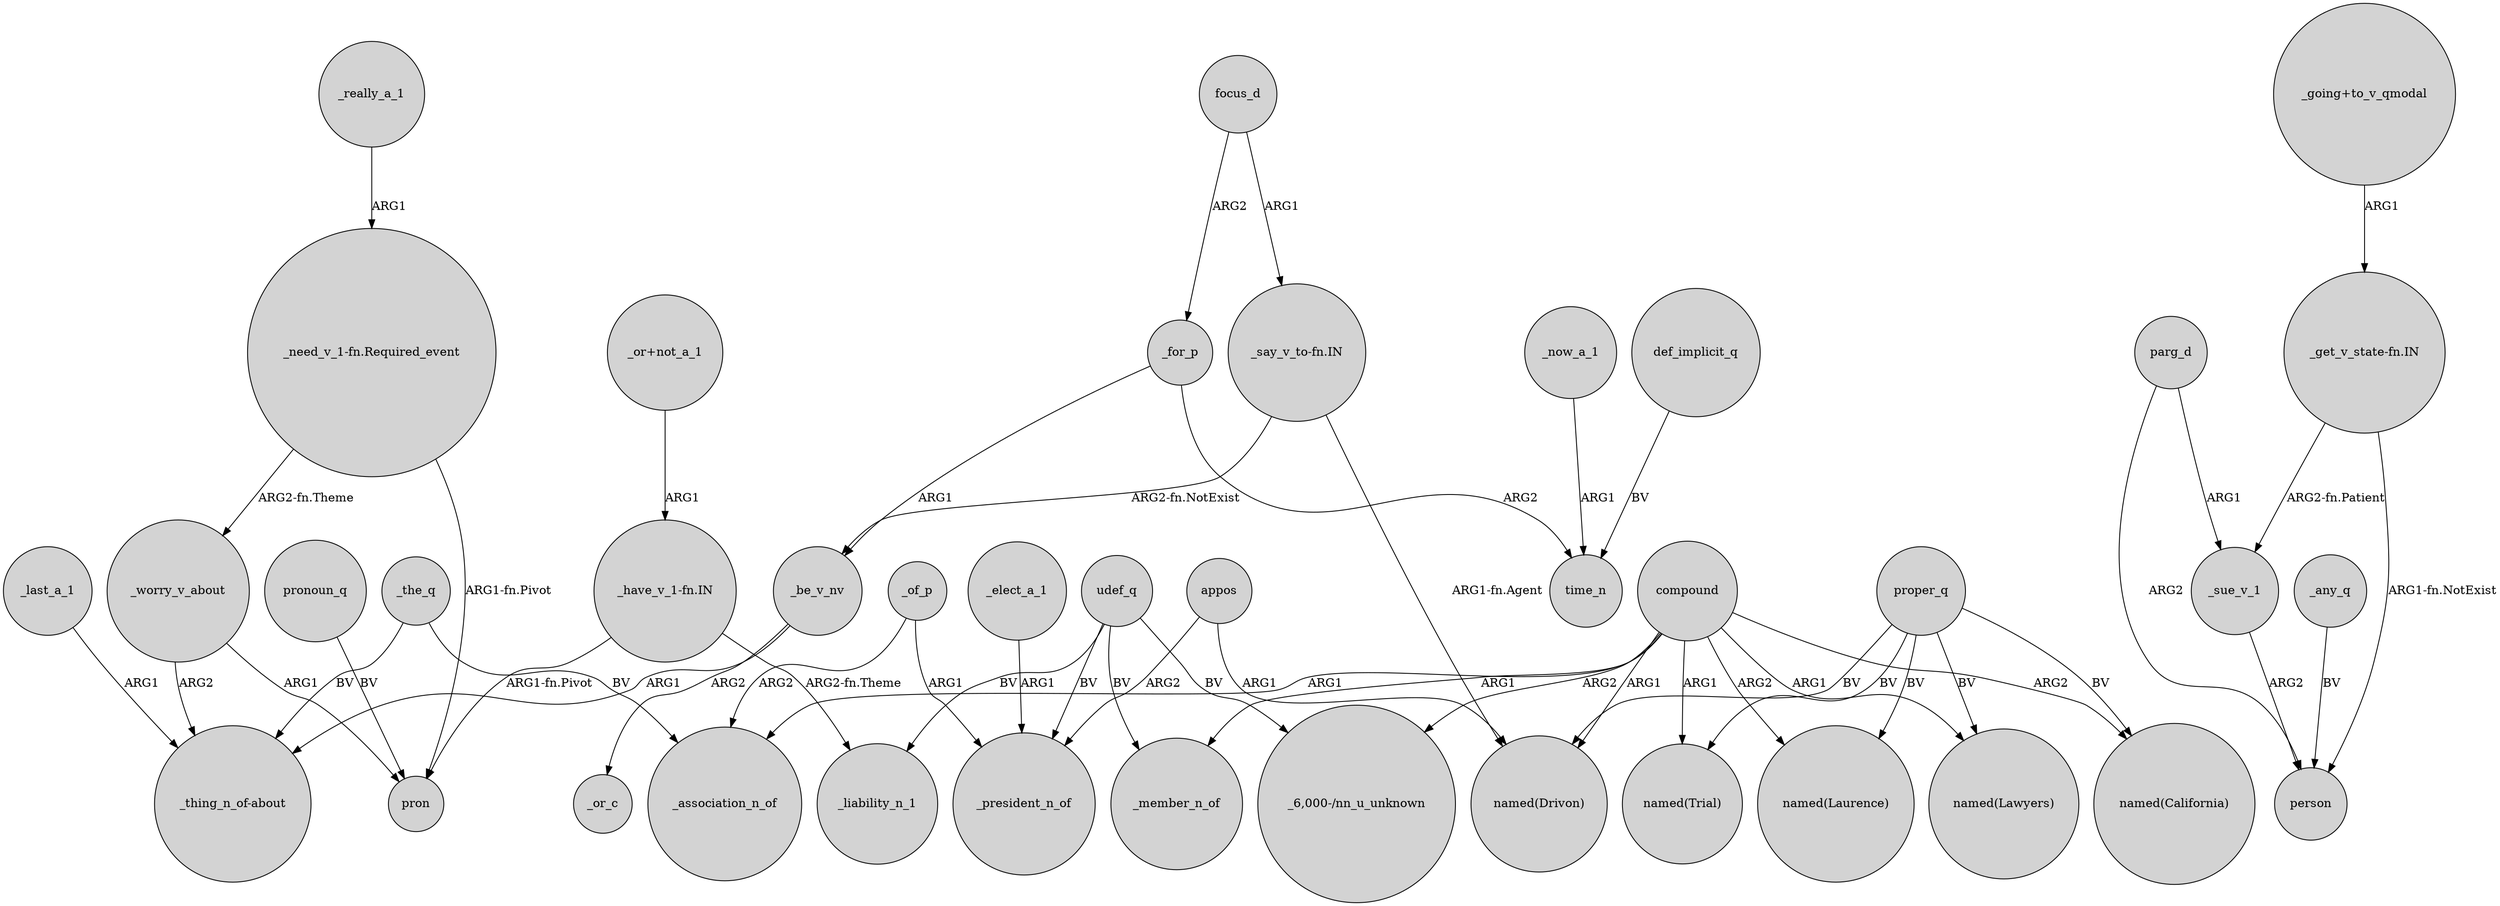 digraph {
	node [shape=circle style=filled]
	_worry_v_about -> "_thing_n_of-about" [label=ARG2]
	udef_q -> _liability_n_1 [label=BV]
	_for_p -> time_n [label=ARG2]
	_for_p -> _be_v_nv [label=ARG1]
	def_implicit_q -> time_n [label=BV]
	"_need_v_1-fn.Required_event" -> pron [label="ARG1-fn.Pivot"]
	proper_q -> "named(Laurence)" [label=BV]
	compound -> "named(Drivon)" [label=ARG1]
	udef_q -> "_6,000-/nn_u_unknown" [label=BV]
	proper_q -> "named(California)" [label=BV]
	_be_v_nv -> _or_c [label=ARG2]
	_be_v_nv -> "_thing_n_of-about" [label=ARG1]
	"_get_v_state-fn.IN" -> person [label="ARG1-fn.NotExist"]
	"_get_v_state-fn.IN" -> _sue_v_1 [label="ARG2-fn.Patient"]
	compound -> "named(Laurence)" [label=ARG2]
	_elect_a_1 -> _president_n_of [label=ARG1]
	"_have_v_1-fn.IN" -> pron [label="ARG1-fn.Pivot"]
	focus_d -> _for_p [label=ARG2]
	compound -> "named(Lawyers)" [label=ARG1]
	appos -> "named(Drivon)" [label=ARG1]
	appos -> _president_n_of [label=ARG2]
	pronoun_q -> pron [label=BV]
	parg_d -> person [label=ARG2]
	_of_p -> _president_n_of [label=ARG1]
	"_say_v_to-fn.IN" -> "named(Drivon)" [label="ARG1-fn.Agent"]
	udef_q -> _president_n_of [label=BV]
	_really_a_1 -> "_need_v_1-fn.Required_event" [label=ARG1]
	_sue_v_1 -> person [label=ARG2]
	udef_q -> _member_n_of [label=BV]
	_now_a_1 -> time_n [label=ARG1]
	"_say_v_to-fn.IN" -> _be_v_nv [label="ARG2-fn.NotExist"]
	proper_q -> "named(Drivon)" [label=BV]
	_the_q -> _association_n_of [label=BV]
	parg_d -> _sue_v_1 [label=ARG1]
	compound -> "named(California)" [label=ARG2]
	_of_p -> _association_n_of [label=ARG2]
	compound -> "named(Trial)" [label=ARG1]
	_the_q -> "_thing_n_of-about" [label=BV]
	_last_a_1 -> "_thing_n_of-about" [label=ARG1]
	_any_q -> person [label=BV]
	"_have_v_1-fn.IN" -> _liability_n_1 [label="ARG2-fn.Theme"]
	"_going+to_v_qmodal" -> "_get_v_state-fn.IN" [label=ARG1]
	"_or+not_a_1" -> "_have_v_1-fn.IN" [label=ARG1]
	proper_q -> "named(Lawyers)" [label=BV]
	proper_q -> "named(Trial)" [label=BV]
	compound -> _association_n_of [label=ARG1]
	_worry_v_about -> pron [label=ARG1]
	"_need_v_1-fn.Required_event" -> _worry_v_about [label="ARG2-fn.Theme"]
	focus_d -> "_say_v_to-fn.IN" [label=ARG1]
	compound -> "_6,000-/nn_u_unknown" [label=ARG2]
	compound -> _member_n_of [label=ARG1]
}
